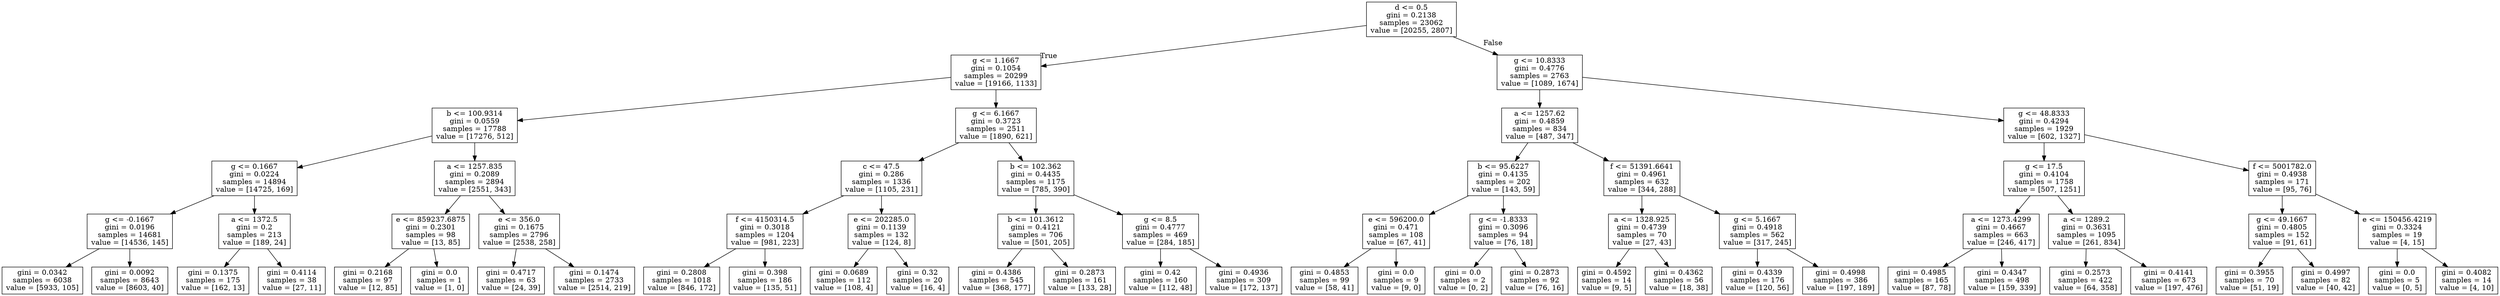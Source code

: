 digraph Tree {
node [shape=box] ;
0 [label="d <= 0.5\ngini = 0.2138\nsamples = 23062\nvalue = [20255, 2807]"] ;
1 [label="g <= 1.1667\ngini = 0.1054\nsamples = 20299\nvalue = [19166, 1133]"] ;
0 -> 1 [labeldistance=2.5, labelangle=45, headlabel="True"] ;
2 [label="b <= 100.9314\ngini = 0.0559\nsamples = 17788\nvalue = [17276, 512]"] ;
1 -> 2 ;
3 [label="g <= 0.1667\ngini = 0.0224\nsamples = 14894\nvalue = [14725, 169]"] ;
2 -> 3 ;
4 [label="g <= -0.1667\ngini = 0.0196\nsamples = 14681\nvalue = [14536, 145]"] ;
3 -> 4 ;
5 [label="gini = 0.0342\nsamples = 6038\nvalue = [5933, 105]"] ;
4 -> 5 ;
6 [label="gini = 0.0092\nsamples = 8643\nvalue = [8603, 40]"] ;
4 -> 6 ;
7 [label="a <= 1372.5\ngini = 0.2\nsamples = 213\nvalue = [189, 24]"] ;
3 -> 7 ;
8 [label="gini = 0.1375\nsamples = 175\nvalue = [162, 13]"] ;
7 -> 8 ;
9 [label="gini = 0.4114\nsamples = 38\nvalue = [27, 11]"] ;
7 -> 9 ;
10 [label="a <= 1257.835\ngini = 0.2089\nsamples = 2894\nvalue = [2551, 343]"] ;
2 -> 10 ;
11 [label="e <= 859237.6875\ngini = 0.2301\nsamples = 98\nvalue = [13, 85]"] ;
10 -> 11 ;
12 [label="gini = 0.2168\nsamples = 97\nvalue = [12, 85]"] ;
11 -> 12 ;
13 [label="gini = 0.0\nsamples = 1\nvalue = [1, 0]"] ;
11 -> 13 ;
14 [label="e <= 356.0\ngini = 0.1675\nsamples = 2796\nvalue = [2538, 258]"] ;
10 -> 14 ;
15 [label="gini = 0.4717\nsamples = 63\nvalue = [24, 39]"] ;
14 -> 15 ;
16 [label="gini = 0.1474\nsamples = 2733\nvalue = [2514, 219]"] ;
14 -> 16 ;
17 [label="g <= 6.1667\ngini = 0.3723\nsamples = 2511\nvalue = [1890, 621]"] ;
1 -> 17 ;
18 [label="c <= 47.5\ngini = 0.286\nsamples = 1336\nvalue = [1105, 231]"] ;
17 -> 18 ;
19 [label="f <= 4150314.5\ngini = 0.3018\nsamples = 1204\nvalue = [981, 223]"] ;
18 -> 19 ;
20 [label="gini = 0.2808\nsamples = 1018\nvalue = [846, 172]"] ;
19 -> 20 ;
21 [label="gini = 0.398\nsamples = 186\nvalue = [135, 51]"] ;
19 -> 21 ;
22 [label="e <= 202285.0\ngini = 0.1139\nsamples = 132\nvalue = [124, 8]"] ;
18 -> 22 ;
23 [label="gini = 0.0689\nsamples = 112\nvalue = [108, 4]"] ;
22 -> 23 ;
24 [label="gini = 0.32\nsamples = 20\nvalue = [16, 4]"] ;
22 -> 24 ;
25 [label="b <= 102.362\ngini = 0.4435\nsamples = 1175\nvalue = [785, 390]"] ;
17 -> 25 ;
26 [label="b <= 101.3612\ngini = 0.4121\nsamples = 706\nvalue = [501, 205]"] ;
25 -> 26 ;
27 [label="gini = 0.4386\nsamples = 545\nvalue = [368, 177]"] ;
26 -> 27 ;
28 [label="gini = 0.2873\nsamples = 161\nvalue = [133, 28]"] ;
26 -> 28 ;
29 [label="g <= 8.5\ngini = 0.4777\nsamples = 469\nvalue = [284, 185]"] ;
25 -> 29 ;
30 [label="gini = 0.42\nsamples = 160\nvalue = [112, 48]"] ;
29 -> 30 ;
31 [label="gini = 0.4936\nsamples = 309\nvalue = [172, 137]"] ;
29 -> 31 ;
32 [label="g <= 10.8333\ngini = 0.4776\nsamples = 2763\nvalue = [1089, 1674]"] ;
0 -> 32 [labeldistance=2.5, labelangle=-45, headlabel="False"] ;
33 [label="a <= 1257.62\ngini = 0.4859\nsamples = 834\nvalue = [487, 347]"] ;
32 -> 33 ;
34 [label="b <= 95.6227\ngini = 0.4135\nsamples = 202\nvalue = [143, 59]"] ;
33 -> 34 ;
35 [label="e <= 596200.0\ngini = 0.471\nsamples = 108\nvalue = [67, 41]"] ;
34 -> 35 ;
36 [label="gini = 0.4853\nsamples = 99\nvalue = [58, 41]"] ;
35 -> 36 ;
37 [label="gini = 0.0\nsamples = 9\nvalue = [9, 0]"] ;
35 -> 37 ;
38 [label="g <= -1.8333\ngini = 0.3096\nsamples = 94\nvalue = [76, 18]"] ;
34 -> 38 ;
39 [label="gini = 0.0\nsamples = 2\nvalue = [0, 2]"] ;
38 -> 39 ;
40 [label="gini = 0.2873\nsamples = 92\nvalue = [76, 16]"] ;
38 -> 40 ;
41 [label="f <= 51391.6641\ngini = 0.4961\nsamples = 632\nvalue = [344, 288]"] ;
33 -> 41 ;
42 [label="a <= 1328.925\ngini = 0.4739\nsamples = 70\nvalue = [27, 43]"] ;
41 -> 42 ;
43 [label="gini = 0.4592\nsamples = 14\nvalue = [9, 5]"] ;
42 -> 43 ;
44 [label="gini = 0.4362\nsamples = 56\nvalue = [18, 38]"] ;
42 -> 44 ;
45 [label="g <= 5.1667\ngini = 0.4918\nsamples = 562\nvalue = [317, 245]"] ;
41 -> 45 ;
46 [label="gini = 0.4339\nsamples = 176\nvalue = [120, 56]"] ;
45 -> 46 ;
47 [label="gini = 0.4998\nsamples = 386\nvalue = [197, 189]"] ;
45 -> 47 ;
48 [label="g <= 48.8333\ngini = 0.4294\nsamples = 1929\nvalue = [602, 1327]"] ;
32 -> 48 ;
49 [label="g <= 17.5\ngini = 0.4104\nsamples = 1758\nvalue = [507, 1251]"] ;
48 -> 49 ;
50 [label="a <= 1273.4299\ngini = 0.4667\nsamples = 663\nvalue = [246, 417]"] ;
49 -> 50 ;
51 [label="gini = 0.4985\nsamples = 165\nvalue = [87, 78]"] ;
50 -> 51 ;
52 [label="gini = 0.4347\nsamples = 498\nvalue = [159, 339]"] ;
50 -> 52 ;
53 [label="a <= 1289.2\ngini = 0.3631\nsamples = 1095\nvalue = [261, 834]"] ;
49 -> 53 ;
54 [label="gini = 0.2573\nsamples = 422\nvalue = [64, 358]"] ;
53 -> 54 ;
55 [label="gini = 0.4141\nsamples = 673\nvalue = [197, 476]"] ;
53 -> 55 ;
56 [label="f <= 5001782.0\ngini = 0.4938\nsamples = 171\nvalue = [95, 76]"] ;
48 -> 56 ;
57 [label="g <= 49.1667\ngini = 0.4805\nsamples = 152\nvalue = [91, 61]"] ;
56 -> 57 ;
58 [label="gini = 0.3955\nsamples = 70\nvalue = [51, 19]"] ;
57 -> 58 ;
59 [label="gini = 0.4997\nsamples = 82\nvalue = [40, 42]"] ;
57 -> 59 ;
60 [label="e <= 150456.4219\ngini = 0.3324\nsamples = 19\nvalue = [4, 15]"] ;
56 -> 60 ;
61 [label="gini = 0.0\nsamples = 5\nvalue = [0, 5]"] ;
60 -> 61 ;
62 [label="gini = 0.4082\nsamples = 14\nvalue = [4, 10]"] ;
60 -> 62 ;
}
